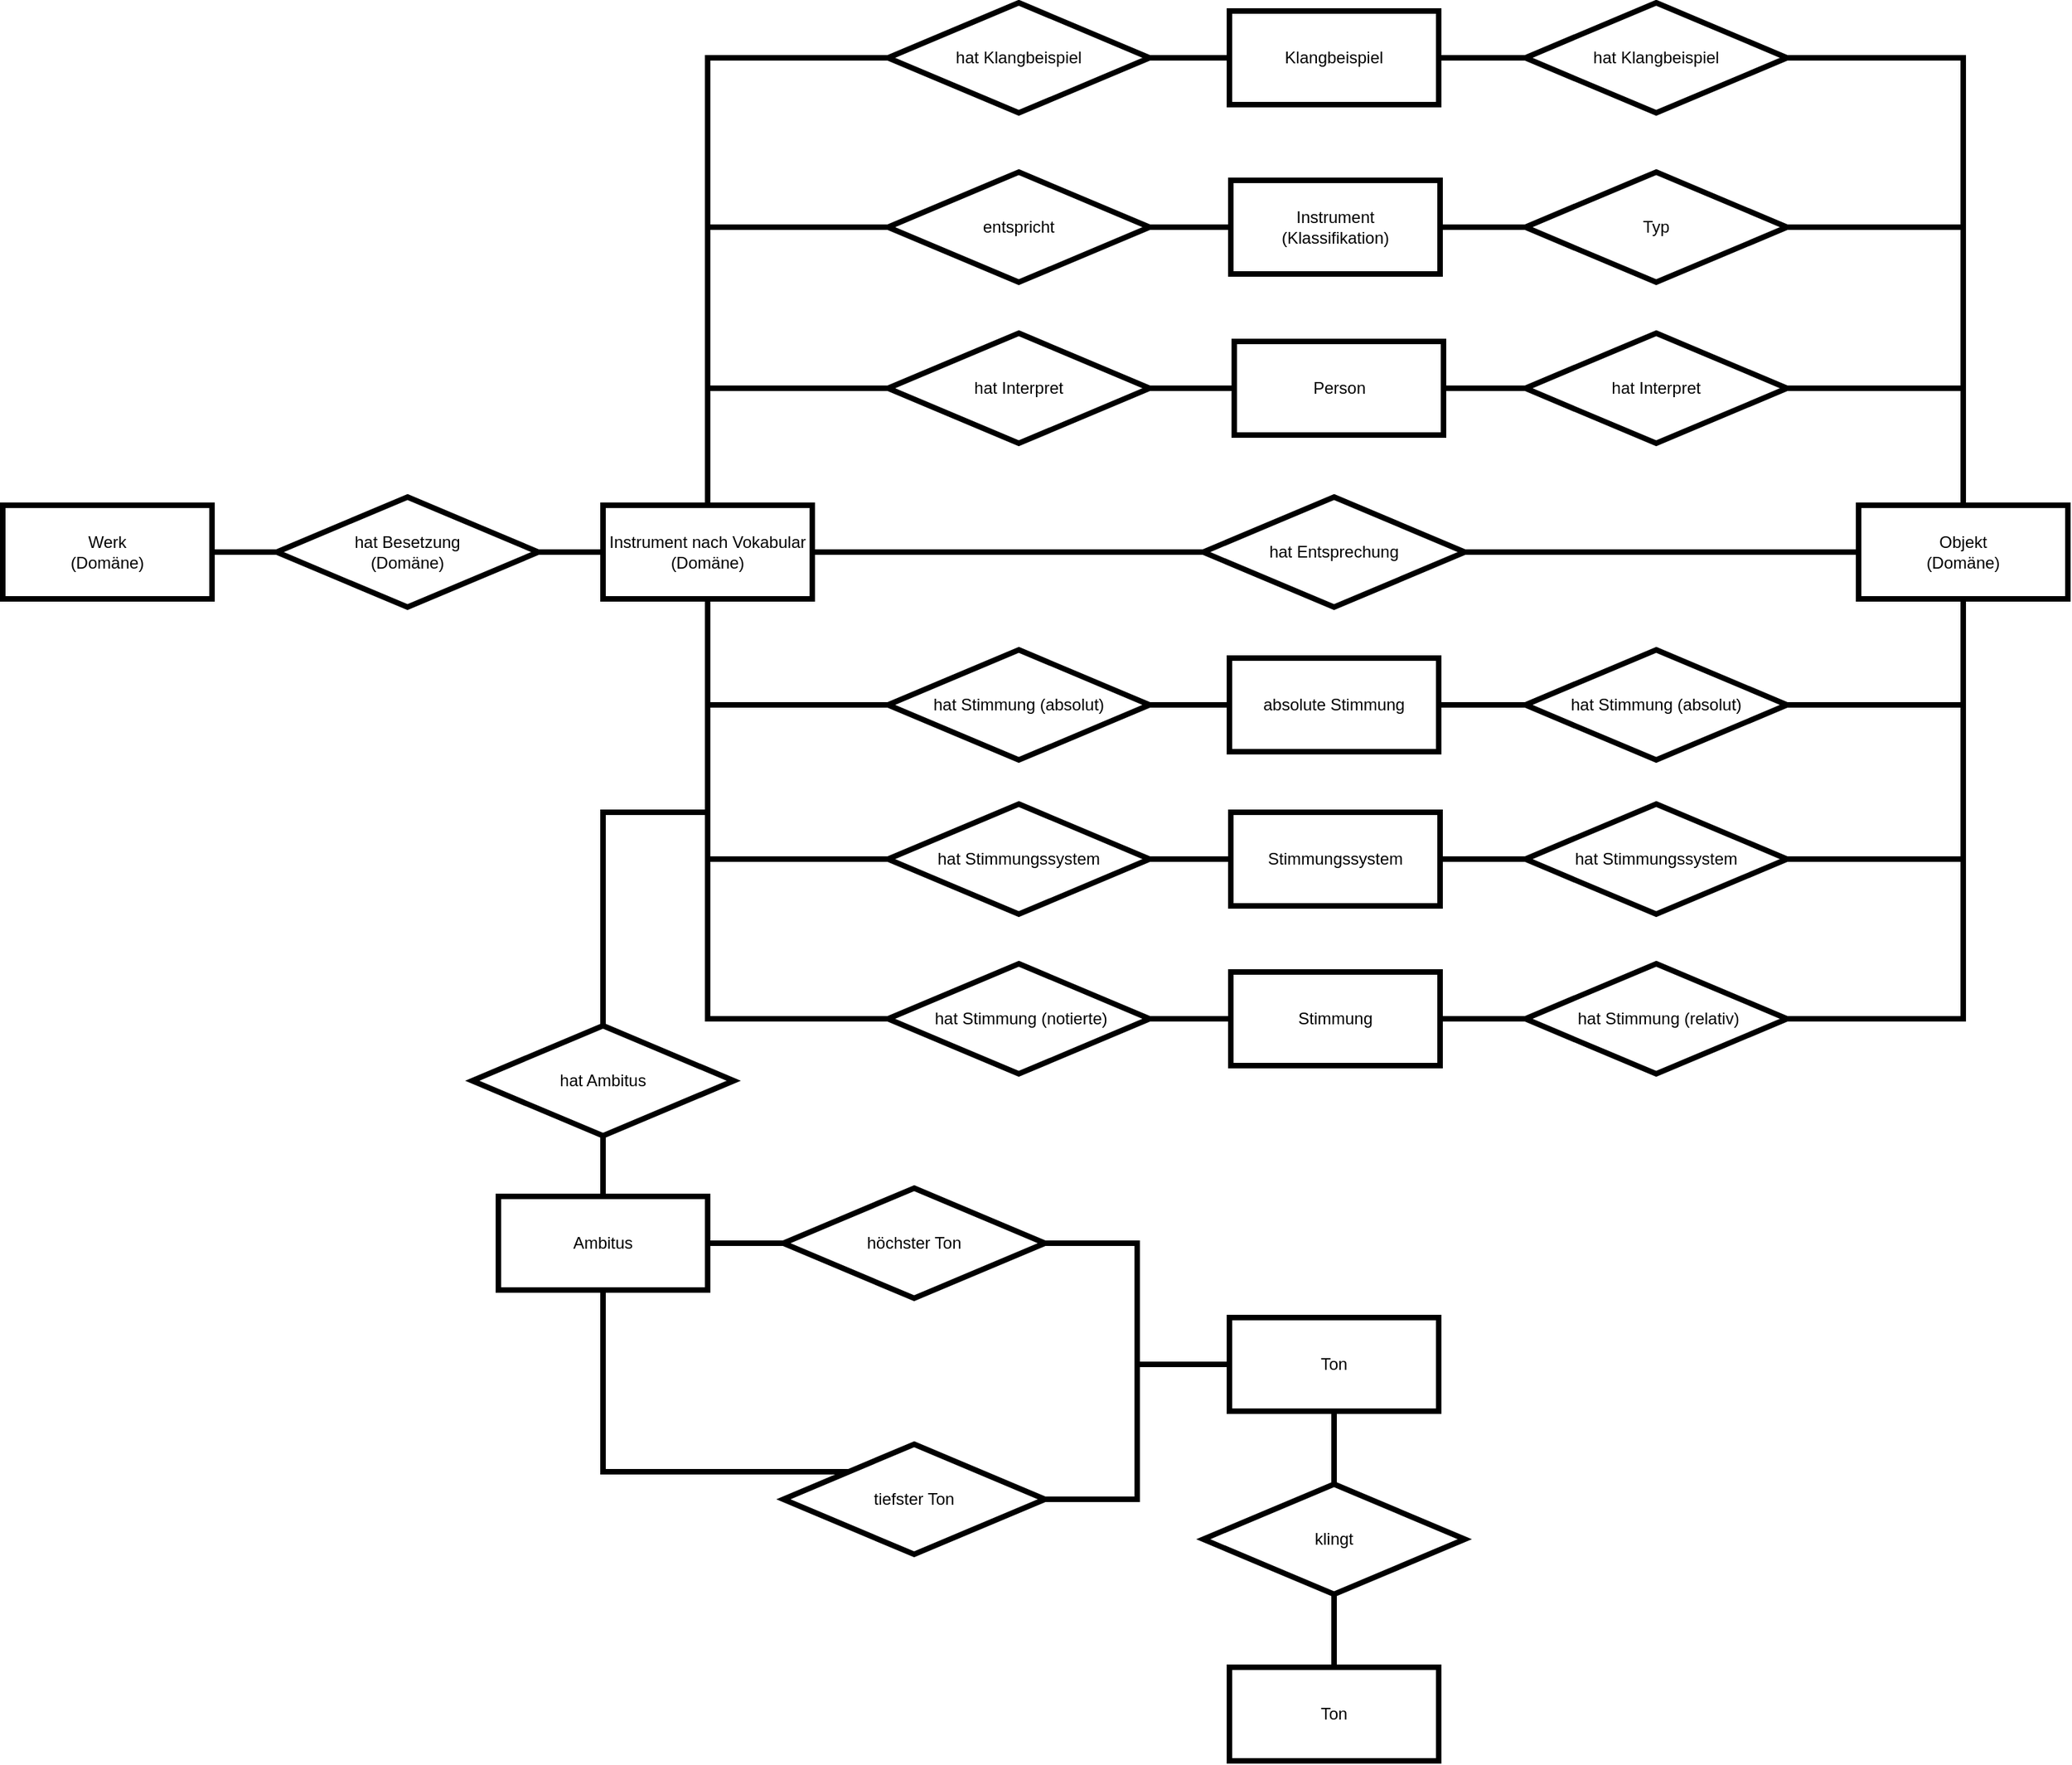 <mxfile version="12.9.8" type="device"><diagram id="0" name="Page-1"><mxGraphModel dx="946" dy="1797" grid="0" gridSize="10" guides="1" tooltips="1" connect="1" arrows="0" fold="1" page="1" pageScale="1" pageWidth="826" pageHeight="1169" math="0" shadow="0"><root><mxCell id="0"/><mxCell id="1" parent="0"/><mxCell id="m6ph0pmmL7J3zKuTAGov-68" style="edgeStyle=orthogonalEdgeStyle;rounded=0;orthogonalLoop=1;jettySize=auto;html=1;exitX=1;exitY=0.5;exitDx=0;exitDy=0;entryX=0;entryY=0.5;entryDx=0;entryDy=0;endArrow=none;endFill=0;strokeWidth=4;" edge="1" parent="1" source="m6ph0pmmL7J3zKuTAGov-38" target="m6ph0pmmL7J3zKuTAGov-53"><mxGeometry relative="1" as="geometry"/></mxCell><mxCell id="m6ph0pmmL7J3zKuTAGov-38" value="hat Besetzung&lt;br&gt;(Domäne)" style="rhombus;whiteSpace=wrap;html=1;strokeWidth=4;" vertex="1" parent="1"><mxGeometry x="243" y="198" width="190" height="80" as="geometry"/></mxCell><mxCell id="m6ph0pmmL7J3zKuTAGov-72" style="edgeStyle=orthogonalEdgeStyle;rounded=0;orthogonalLoop=1;jettySize=auto;html=1;exitX=1;exitY=0.5;exitDx=0;exitDy=0;entryX=0;entryY=0.5;entryDx=0;entryDy=0;endArrow=none;endFill=0;strokeWidth=4;" edge="1" parent="1" source="m6ph0pmmL7J3zKuTAGov-44" target="m6ph0pmmL7J3zKuTAGov-56"><mxGeometry relative="1" as="geometry"/></mxCell><mxCell id="m6ph0pmmL7J3zKuTAGov-44" value="hat Interpret" style="rhombus;whiteSpace=wrap;html=1;strokeWidth=4;" vertex="1" parent="1"><mxGeometry x="687" y="79" width="190" height="80" as="geometry"/></mxCell><mxCell id="m6ph0pmmL7J3zKuTAGov-74" style="edgeStyle=orthogonalEdgeStyle;rounded=0;orthogonalLoop=1;jettySize=auto;html=1;exitX=1;exitY=0.5;exitDx=0;exitDy=0;entryX=0;entryY=0.5;entryDx=0;entryDy=0;endArrow=none;endFill=0;strokeWidth=4;" edge="1" parent="1" source="m6ph0pmmL7J3zKuTAGov-46" target="m6ph0pmmL7J3zKuTAGov-52"><mxGeometry relative="1" as="geometry"/></mxCell><mxCell id="m6ph0pmmL7J3zKuTAGov-46" value="entspricht" style="rhombus;whiteSpace=wrap;html=1;strokeWidth=4;" vertex="1" parent="1"><mxGeometry x="687" y="-38" width="190" height="80" as="geometry"/></mxCell><mxCell id="m6ph0pmmL7J3zKuTAGov-62" style="edgeStyle=orthogonalEdgeStyle;rounded=0;orthogonalLoop=1;jettySize=auto;html=1;exitX=0;exitY=0.5;exitDx=0;exitDy=0;entryX=1;entryY=0.5;entryDx=0;entryDy=0;endArrow=none;endFill=0;strokeWidth=4;" edge="1" parent="1" source="m6ph0pmmL7J3zKuTAGov-47" target="m6ph0pmmL7J3zKuTAGov-53"><mxGeometry relative="1" as="geometry"/></mxCell><mxCell id="m6ph0pmmL7J3zKuTAGov-63" style="edgeStyle=orthogonalEdgeStyle;rounded=0;orthogonalLoop=1;jettySize=auto;html=1;exitX=1;exitY=0.5;exitDx=0;exitDy=0;entryX=0;entryY=0.5;entryDx=0;entryDy=0;endArrow=none;endFill=0;strokeWidth=4;" edge="1" parent="1" source="m6ph0pmmL7J3zKuTAGov-47" target="m6ph0pmmL7J3zKuTAGov-51"><mxGeometry relative="1" as="geometry"/></mxCell><mxCell id="m6ph0pmmL7J3zKuTAGov-47" value="hat Entsprechung" style="rhombus;whiteSpace=wrap;html=1;strokeWidth=4;" vertex="1" parent="1"><mxGeometry x="916" y="198" width="190" height="80" as="geometry"/></mxCell><mxCell id="m6ph0pmmL7J3zKuTAGov-118" style="edgeStyle=orthogonalEdgeStyle;rounded=0;orthogonalLoop=1;jettySize=auto;html=1;exitX=0.5;exitY=1;exitDx=0;exitDy=0;entryX=0.5;entryY=0;entryDx=0;entryDy=0;endArrow=none;endFill=0;strokeWidth=4;" edge="1" parent="1" source="m6ph0pmmL7J3zKuTAGov-49" target="m6ph0pmmL7J3zKuTAGov-114"><mxGeometry relative="1" as="geometry"/></mxCell><mxCell id="m6ph0pmmL7J3zKuTAGov-49" value="Ton" style="rounded=0;whiteSpace=wrap;html=1;strokeWidth=4;" vertex="1" parent="1"><mxGeometry x="935" y="794" width="152" height="68" as="geometry"/></mxCell><mxCell id="m6ph0pmmL7J3zKuTAGov-67" style="edgeStyle=orthogonalEdgeStyle;rounded=0;orthogonalLoop=1;jettySize=auto;html=1;exitX=1;exitY=0.5;exitDx=0;exitDy=0;entryX=0;entryY=0.5;entryDx=0;entryDy=0;endArrow=none;endFill=0;strokeWidth=4;" edge="1" parent="1" source="m6ph0pmmL7J3zKuTAGov-50" target="m6ph0pmmL7J3zKuTAGov-38"><mxGeometry relative="1" as="geometry"/></mxCell><mxCell id="m6ph0pmmL7J3zKuTAGov-50" value="Werk&lt;br&gt;(Domäne)" style="rounded=0;whiteSpace=wrap;html=1;strokeWidth=4;" vertex="1" parent="1"><mxGeometry x="44" y="204" width="152" height="68" as="geometry"/></mxCell><mxCell id="m6ph0pmmL7J3zKuTAGov-69" style="edgeStyle=orthogonalEdgeStyle;rounded=0;orthogonalLoop=1;jettySize=auto;html=1;exitX=0.5;exitY=0;exitDx=0;exitDy=0;entryX=1;entryY=0.5;entryDx=0;entryDy=0;endArrow=none;endFill=0;strokeWidth=4;" edge="1" parent="1" source="m6ph0pmmL7J3zKuTAGov-51" target="m6ph0pmmL7J3zKuTAGov-55"><mxGeometry relative="1" as="geometry"/></mxCell><mxCell id="m6ph0pmmL7J3zKuTAGov-51" value="Objekt&lt;br&gt;(Domäne)" style="rounded=0;whiteSpace=wrap;html=1;strokeWidth=4;" vertex="1" parent="1"><mxGeometry x="1392" y="204" width="152" height="68" as="geometry"/></mxCell><mxCell id="m6ph0pmmL7J3zKuTAGov-52" value="Instrument &lt;br&gt;(Klassifikation)" style="rounded=0;whiteSpace=wrap;html=1;strokeWidth=4;" vertex="1" parent="1"><mxGeometry x="936" y="-32" width="152" height="68" as="geometry"/></mxCell><mxCell id="m6ph0pmmL7J3zKuTAGov-71" style="edgeStyle=orthogonalEdgeStyle;rounded=0;orthogonalLoop=1;jettySize=auto;html=1;exitX=0.5;exitY=0;exitDx=0;exitDy=0;entryX=0;entryY=0.5;entryDx=0;entryDy=0;endArrow=none;endFill=0;strokeWidth=4;" edge="1" parent="1" source="m6ph0pmmL7J3zKuTAGov-53" target="m6ph0pmmL7J3zKuTAGov-44"><mxGeometry relative="1" as="geometry"/></mxCell><mxCell id="m6ph0pmmL7J3zKuTAGov-73" style="edgeStyle=orthogonalEdgeStyle;rounded=0;orthogonalLoop=1;jettySize=auto;html=1;exitX=0.5;exitY=0;exitDx=0;exitDy=0;endArrow=none;endFill=0;entryX=0;entryY=0.5;entryDx=0;entryDy=0;strokeWidth=4;" edge="1" parent="1" source="m6ph0pmmL7J3zKuTAGov-53" target="m6ph0pmmL7J3zKuTAGov-46"><mxGeometry relative="1" as="geometry"><mxPoint x="516" y="61" as="targetPoint"/></mxGeometry></mxCell><mxCell id="m6ph0pmmL7J3zKuTAGov-75" style="edgeStyle=orthogonalEdgeStyle;rounded=0;orthogonalLoop=1;jettySize=auto;html=1;exitX=0.5;exitY=0;exitDx=0;exitDy=0;entryX=0;entryY=0.5;entryDx=0;entryDy=0;endArrow=none;endFill=0;strokeWidth=4;" edge="1" parent="1" source="m6ph0pmmL7J3zKuTAGov-53" target="m6ph0pmmL7J3zKuTAGov-59"><mxGeometry relative="1" as="geometry"/></mxCell><mxCell id="m6ph0pmmL7J3zKuTAGov-92" style="edgeStyle=orthogonalEdgeStyle;rounded=0;orthogonalLoop=1;jettySize=auto;html=1;exitX=0.5;exitY=1;exitDx=0;exitDy=0;entryX=0;entryY=0.5;entryDx=0;entryDy=0;endArrow=none;endFill=0;strokeWidth=4;" edge="1" parent="1" source="m6ph0pmmL7J3zKuTAGov-53" target="m6ph0pmmL7J3zKuTAGov-88"><mxGeometry relative="1" as="geometry"/></mxCell><mxCell id="m6ph0pmmL7J3zKuTAGov-103" style="edgeStyle=orthogonalEdgeStyle;rounded=0;orthogonalLoop=1;jettySize=auto;html=1;exitX=0.5;exitY=1;exitDx=0;exitDy=0;entryX=0;entryY=0.5;entryDx=0;entryDy=0;endArrow=none;endFill=0;strokeWidth=4;" edge="1" parent="1" source="m6ph0pmmL7J3zKuTAGov-53" target="m6ph0pmmL7J3zKuTAGov-91"><mxGeometry relative="1" as="geometry"/></mxCell><mxCell id="m6ph0pmmL7J3zKuTAGov-53" value="Instrument nach Vokabular&lt;br&gt;(Domäne)" style="rounded=0;whiteSpace=wrap;html=1;strokeWidth=4;" vertex="1" parent="1"><mxGeometry x="480" y="204" width="152" height="68" as="geometry"/></mxCell><mxCell id="m6ph0pmmL7J3zKuTAGov-70" style="edgeStyle=orthogonalEdgeStyle;rounded=0;orthogonalLoop=1;jettySize=auto;html=1;exitX=0;exitY=0.5;exitDx=0;exitDy=0;entryX=1;entryY=0.5;entryDx=0;entryDy=0;endArrow=none;endFill=0;strokeWidth=4;" edge="1" parent="1" source="m6ph0pmmL7J3zKuTAGov-55" target="m6ph0pmmL7J3zKuTAGov-56"><mxGeometry relative="1" as="geometry"/></mxCell><mxCell id="m6ph0pmmL7J3zKuTAGov-55" value="hat Interpret" style="rhombus;whiteSpace=wrap;html=1;strokeWidth=4;" vertex="1" parent="1"><mxGeometry x="1150" y="79" width="190" height="80" as="geometry"/></mxCell><mxCell id="m6ph0pmmL7J3zKuTAGov-56" value="Person" style="rounded=0;whiteSpace=wrap;html=1;strokeWidth=4;" vertex="1" parent="1"><mxGeometry x="938.5" y="85" width="152" height="68" as="geometry"/></mxCell><mxCell id="m6ph0pmmL7J3zKuTAGov-65" style="edgeStyle=orthogonalEdgeStyle;rounded=0;orthogonalLoop=1;jettySize=auto;html=1;exitX=1;exitY=0.5;exitDx=0;exitDy=0;entryX=0;entryY=0.5;entryDx=0;entryDy=0;endArrow=none;endFill=0;strokeWidth=4;" edge="1" parent="1" source="m6ph0pmmL7J3zKuTAGov-57" target="m6ph0pmmL7J3zKuTAGov-58"><mxGeometry relative="1" as="geometry"/></mxCell><mxCell id="m6ph0pmmL7J3zKuTAGov-57" value="Klangbeispiel" style="rounded=0;whiteSpace=wrap;html=1;strokeWidth=4;" vertex="1" parent="1"><mxGeometry x="935" y="-155" width="152" height="68" as="geometry"/></mxCell><mxCell id="m6ph0pmmL7J3zKuTAGov-66" style="edgeStyle=orthogonalEdgeStyle;rounded=0;orthogonalLoop=1;jettySize=auto;html=1;exitX=1;exitY=0.5;exitDx=0;exitDy=0;entryX=0.5;entryY=0;entryDx=0;entryDy=0;endArrow=none;endFill=0;strokeWidth=4;" edge="1" parent="1" source="m6ph0pmmL7J3zKuTAGov-58" target="m6ph0pmmL7J3zKuTAGov-51"><mxGeometry relative="1" as="geometry"><mxPoint x="1503" y="125" as="targetPoint"/></mxGeometry></mxCell><mxCell id="m6ph0pmmL7J3zKuTAGov-58" value="hat Klangbeispiel" style="rhombus;whiteSpace=wrap;html=1;strokeWidth=4;" vertex="1" parent="1"><mxGeometry x="1150" y="-161" width="190" height="80" as="geometry"/></mxCell><mxCell id="m6ph0pmmL7J3zKuTAGov-76" style="edgeStyle=orthogonalEdgeStyle;rounded=0;orthogonalLoop=1;jettySize=auto;html=1;exitX=1;exitY=0.5;exitDx=0;exitDy=0;entryX=0;entryY=0.5;entryDx=0;entryDy=0;endArrow=none;endFill=0;strokeWidth=4;" edge="1" parent="1" source="m6ph0pmmL7J3zKuTAGov-59" target="m6ph0pmmL7J3zKuTAGov-57"><mxGeometry relative="1" as="geometry"/></mxCell><mxCell id="m6ph0pmmL7J3zKuTAGov-59" value="hat Klangbeispiel" style="rhombus;whiteSpace=wrap;html=1;strokeWidth=4;" vertex="1" parent="1"><mxGeometry x="687" y="-161" width="190" height="80" as="geometry"/></mxCell><mxCell id="m6ph0pmmL7J3zKuTAGov-78" style="edgeStyle=orthogonalEdgeStyle;rounded=0;orthogonalLoop=1;jettySize=auto;html=1;exitX=1;exitY=0.5;exitDx=0;exitDy=0;entryX=0.5;entryY=0;entryDx=0;entryDy=0;endArrow=none;endFill=0;strokeWidth=4;" edge="1" parent="1" source="m6ph0pmmL7J3zKuTAGov-77" target="m6ph0pmmL7J3zKuTAGov-51"><mxGeometry relative="1" as="geometry"/></mxCell><mxCell id="m6ph0pmmL7J3zKuTAGov-79" style="rounded=0;orthogonalLoop=1;jettySize=auto;html=1;exitX=0;exitY=0.5;exitDx=0;exitDy=0;entryX=1;entryY=0.5;entryDx=0;entryDy=0;endArrow=none;endFill=0;edgeStyle=orthogonalEdgeStyle;strokeWidth=4;" edge="1" parent="1" source="m6ph0pmmL7J3zKuTAGov-77" target="m6ph0pmmL7J3zKuTAGov-52"><mxGeometry relative="1" as="geometry"/></mxCell><mxCell id="m6ph0pmmL7J3zKuTAGov-77" value="Typ" style="rhombus;whiteSpace=wrap;html=1;strokeWidth=4;" vertex="1" parent="1"><mxGeometry x="1150" y="-38" width="190" height="80" as="geometry"/></mxCell><mxCell id="m6ph0pmmL7J3zKuTAGov-81" value="Ambitus" style="rounded=0;whiteSpace=wrap;html=1;strokeWidth=4;" vertex="1" parent="1"><mxGeometry x="404" y="706" width="152" height="68" as="geometry"/></mxCell><mxCell id="m6ph0pmmL7J3zKuTAGov-101" style="edgeStyle=orthogonalEdgeStyle;rounded=0;orthogonalLoop=1;jettySize=auto;html=1;exitX=1;exitY=0.5;exitDx=0;exitDy=0;entryX=0;entryY=0.5;entryDx=0;entryDy=0;endArrow=none;endFill=0;strokeWidth=4;" edge="1" parent="1" source="m6ph0pmmL7J3zKuTAGov-82" target="m6ph0pmmL7J3zKuTAGov-100"><mxGeometry relative="1" as="geometry"/></mxCell><mxCell id="m6ph0pmmL7J3zKuTAGov-82" value="Stimmungssystem" style="rounded=0;whiteSpace=wrap;html=1;strokeWidth=4;" vertex="1" parent="1"><mxGeometry x="936" y="427" width="152" height="68" as="geometry"/></mxCell><mxCell id="m6ph0pmmL7J3zKuTAGov-94" style="edgeStyle=orthogonalEdgeStyle;rounded=0;orthogonalLoop=1;jettySize=auto;html=1;exitX=1;exitY=0.5;exitDx=0;exitDy=0;entryX=0;entryY=0.5;entryDx=0;entryDy=0;endArrow=none;endFill=0;strokeWidth=4;" edge="1" parent="1" source="m6ph0pmmL7J3zKuTAGov-83" target="m6ph0pmmL7J3zKuTAGov-89"><mxGeometry relative="1" as="geometry"/></mxCell><mxCell id="m6ph0pmmL7J3zKuTAGov-83" value="absolute Stimmung" style="rounded=0;whiteSpace=wrap;html=1;strokeWidth=4;" vertex="1" parent="1"><mxGeometry x="935" y="315" width="152" height="68" as="geometry"/></mxCell><mxCell id="m6ph0pmmL7J3zKuTAGov-113" style="edgeStyle=orthogonalEdgeStyle;rounded=0;orthogonalLoop=1;jettySize=auto;html=1;exitX=0;exitY=0.5;exitDx=0;exitDy=0;entryX=1;entryY=0.5;entryDx=0;entryDy=0;endArrow=none;endFill=0;strokeWidth=4;" edge="1" parent="1" source="m6ph0pmmL7J3zKuTAGov-85" target="m6ph0pmmL7J3zKuTAGov-81"><mxGeometry relative="1" as="geometry"/></mxCell><mxCell id="m6ph0pmmL7J3zKuTAGov-116" style="edgeStyle=orthogonalEdgeStyle;rounded=0;orthogonalLoop=1;jettySize=auto;html=1;exitX=1;exitY=0.5;exitDx=0;exitDy=0;entryX=0;entryY=0.5;entryDx=0;entryDy=0;endArrow=none;endFill=0;strokeWidth=4;" edge="1" parent="1" source="m6ph0pmmL7J3zKuTAGov-85" target="m6ph0pmmL7J3zKuTAGov-49"><mxGeometry relative="1" as="geometry"/></mxCell><mxCell id="m6ph0pmmL7J3zKuTAGov-85" value="höchster Ton" style="rhombus;whiteSpace=wrap;html=1;strokeWidth=4;" vertex="1" parent="1"><mxGeometry x="611" y="700" width="190" height="80" as="geometry"/></mxCell><mxCell id="m6ph0pmmL7J3zKuTAGov-112" style="edgeStyle=orthogonalEdgeStyle;rounded=0;orthogonalLoop=1;jettySize=auto;html=1;exitX=0;exitY=0;exitDx=0;exitDy=0;entryX=0.5;entryY=1;entryDx=0;entryDy=0;endArrow=none;endFill=0;strokeWidth=4;" edge="1" parent="1" source="m6ph0pmmL7J3zKuTAGov-86" target="m6ph0pmmL7J3zKuTAGov-81"><mxGeometry relative="1" as="geometry"/></mxCell><mxCell id="m6ph0pmmL7J3zKuTAGov-117" style="edgeStyle=orthogonalEdgeStyle;rounded=0;orthogonalLoop=1;jettySize=auto;html=1;exitX=1;exitY=0.5;exitDx=0;exitDy=0;entryX=0;entryY=0.5;entryDx=0;entryDy=0;endArrow=none;endFill=0;strokeWidth=4;" edge="1" parent="1" source="m6ph0pmmL7J3zKuTAGov-86" target="m6ph0pmmL7J3zKuTAGov-49"><mxGeometry relative="1" as="geometry"/></mxCell><mxCell id="m6ph0pmmL7J3zKuTAGov-86" value="tiefster Ton" style="rhombus;whiteSpace=wrap;html=1;strokeWidth=4;" vertex="1" parent="1"><mxGeometry x="611" y="886" width="190" height="80" as="geometry"/></mxCell><mxCell id="m6ph0pmmL7J3zKuTAGov-110" style="edgeStyle=orthogonalEdgeStyle;rounded=0;orthogonalLoop=1;jettySize=auto;html=1;exitX=0.5;exitY=0;exitDx=0;exitDy=0;entryX=0.5;entryY=1;entryDx=0;entryDy=0;endArrow=none;endFill=0;strokeWidth=4;" edge="1" parent="1" source="m6ph0pmmL7J3zKuTAGov-87" target="m6ph0pmmL7J3zKuTAGov-53"><mxGeometry relative="1" as="geometry"/></mxCell><mxCell id="m6ph0pmmL7J3zKuTAGov-111" style="edgeStyle=orthogonalEdgeStyle;rounded=0;orthogonalLoop=1;jettySize=auto;html=1;exitX=0.5;exitY=1;exitDx=0;exitDy=0;entryX=0.5;entryY=0;entryDx=0;entryDy=0;endArrow=none;endFill=0;strokeWidth=4;" edge="1" parent="1" source="m6ph0pmmL7J3zKuTAGov-87" target="m6ph0pmmL7J3zKuTAGov-81"><mxGeometry relative="1" as="geometry"/></mxCell><mxCell id="m6ph0pmmL7J3zKuTAGov-87" value="hat Ambitus" style="rhombus;whiteSpace=wrap;html=1;strokeWidth=4;" vertex="1" parent="1"><mxGeometry x="385" y="582" width="190" height="80" as="geometry"/></mxCell><mxCell id="m6ph0pmmL7J3zKuTAGov-93" style="edgeStyle=orthogonalEdgeStyle;rounded=0;orthogonalLoop=1;jettySize=auto;html=1;exitX=1;exitY=0.5;exitDx=0;exitDy=0;entryX=0;entryY=0.5;entryDx=0;entryDy=0;endArrow=none;endFill=0;strokeWidth=4;" edge="1" parent="1" source="m6ph0pmmL7J3zKuTAGov-88" target="m6ph0pmmL7J3zKuTAGov-83"><mxGeometry relative="1" as="geometry"/></mxCell><mxCell id="m6ph0pmmL7J3zKuTAGov-88" value="hat Stimmung (absolut)" style="rhombus;whiteSpace=wrap;html=1;strokeWidth=4;" vertex="1" parent="1"><mxGeometry x="687" y="309" width="190" height="80" as="geometry"/></mxCell><mxCell id="m6ph0pmmL7J3zKuTAGov-95" style="edgeStyle=orthogonalEdgeStyle;rounded=0;orthogonalLoop=1;jettySize=auto;html=1;exitX=1;exitY=0.5;exitDx=0;exitDy=0;entryX=0.5;entryY=1;entryDx=0;entryDy=0;endArrow=none;endFill=0;strokeWidth=4;" edge="1" parent="1" source="m6ph0pmmL7J3zKuTAGov-89" target="m6ph0pmmL7J3zKuTAGov-51"><mxGeometry relative="1" as="geometry"/></mxCell><mxCell id="m6ph0pmmL7J3zKuTAGov-89" value="hat Stimmung (absolut)" style="rhombus;whiteSpace=wrap;html=1;strokeWidth=4;" vertex="1" parent="1"><mxGeometry x="1150" y="309" width="190" height="80" as="geometry"/></mxCell><mxCell id="m6ph0pmmL7J3zKuTAGov-108" style="edgeStyle=orthogonalEdgeStyle;rounded=0;orthogonalLoop=1;jettySize=auto;html=1;exitX=1;exitY=0.5;exitDx=0;exitDy=0;entryX=0;entryY=0.5;entryDx=0;entryDy=0;endArrow=none;endFill=0;strokeWidth=4;" edge="1" parent="1" source="m6ph0pmmL7J3zKuTAGov-90" target="m6ph0pmmL7J3zKuTAGov-105"><mxGeometry relative="1" as="geometry"/></mxCell><mxCell id="m6ph0pmmL7J3zKuTAGov-90" value="Stimmung" style="rounded=0;whiteSpace=wrap;html=1;strokeWidth=4;" vertex="1" parent="1"><mxGeometry x="936" y="543" width="152" height="68" as="geometry"/></mxCell><mxCell id="m6ph0pmmL7J3zKuTAGov-104" style="edgeStyle=orthogonalEdgeStyle;rounded=0;orthogonalLoop=1;jettySize=auto;html=1;exitX=1;exitY=0.5;exitDx=0;exitDy=0;entryX=0;entryY=0.5;entryDx=0;entryDy=0;endArrow=none;endFill=0;strokeWidth=4;" edge="1" parent="1" source="m6ph0pmmL7J3zKuTAGov-91" target="m6ph0pmmL7J3zKuTAGov-90"><mxGeometry relative="1" as="geometry"/></mxCell><mxCell id="m6ph0pmmL7J3zKuTAGov-91" value="&amp;nbsp;hat Stimmung (notierte)" style="rhombus;whiteSpace=wrap;html=1;strokeWidth=4;" vertex="1" parent="1"><mxGeometry x="687" y="537" width="190" height="80" as="geometry"/></mxCell><mxCell id="m6ph0pmmL7J3zKuTAGov-97" style="edgeStyle=orthogonalEdgeStyle;rounded=0;orthogonalLoop=1;jettySize=auto;html=1;exitX=0;exitY=0.5;exitDx=0;exitDy=0;entryX=0.5;entryY=1;entryDx=0;entryDy=0;endArrow=none;endFill=0;strokeWidth=4;" edge="1" parent="1" source="m6ph0pmmL7J3zKuTAGov-96" target="m6ph0pmmL7J3zKuTAGov-53"><mxGeometry relative="1" as="geometry"/></mxCell><mxCell id="m6ph0pmmL7J3zKuTAGov-98" style="edgeStyle=orthogonalEdgeStyle;rounded=0;orthogonalLoop=1;jettySize=auto;html=1;exitX=1;exitY=0.5;exitDx=0;exitDy=0;entryX=0;entryY=0.5;entryDx=0;entryDy=0;endArrow=none;endFill=0;strokeWidth=4;" edge="1" parent="1" source="m6ph0pmmL7J3zKuTAGov-96" target="m6ph0pmmL7J3zKuTAGov-82"><mxGeometry relative="1" as="geometry"/></mxCell><mxCell id="m6ph0pmmL7J3zKuTAGov-96" value="hat Stimmungssystem" style="rhombus;whiteSpace=wrap;html=1;strokeWidth=4;" vertex="1" parent="1"><mxGeometry x="687" y="421" width="190" height="80" as="geometry"/></mxCell><mxCell id="m6ph0pmmL7J3zKuTAGov-102" style="edgeStyle=orthogonalEdgeStyle;rounded=0;orthogonalLoop=1;jettySize=auto;html=1;exitX=1;exitY=0.5;exitDx=0;exitDy=0;entryX=0.5;entryY=1;entryDx=0;entryDy=0;endArrow=none;endFill=0;strokeWidth=4;" edge="1" parent="1" source="m6ph0pmmL7J3zKuTAGov-100" target="m6ph0pmmL7J3zKuTAGov-51"><mxGeometry relative="1" as="geometry"/></mxCell><mxCell id="m6ph0pmmL7J3zKuTAGov-100" value="hat Stimmungssystem" style="rhombus;whiteSpace=wrap;html=1;strokeWidth=4;" vertex="1" parent="1"><mxGeometry x="1150" y="421" width="190" height="80" as="geometry"/></mxCell><mxCell id="m6ph0pmmL7J3zKuTAGov-109" style="edgeStyle=orthogonalEdgeStyle;rounded=0;orthogonalLoop=1;jettySize=auto;html=1;exitX=1;exitY=0.5;exitDx=0;exitDy=0;entryX=0.5;entryY=1;entryDx=0;entryDy=0;endArrow=none;endFill=0;strokeWidth=4;" edge="1" parent="1" source="m6ph0pmmL7J3zKuTAGov-105" target="m6ph0pmmL7J3zKuTAGov-51"><mxGeometry relative="1" as="geometry"/></mxCell><mxCell id="m6ph0pmmL7J3zKuTAGov-105" value="&amp;nbsp;hat Stimmung (relativ)" style="rhombus;whiteSpace=wrap;html=1;strokeWidth=4;" vertex="1" parent="1"><mxGeometry x="1150" y="537" width="190" height="80" as="geometry"/></mxCell><mxCell id="m6ph0pmmL7J3zKuTAGov-119" style="edgeStyle=orthogonalEdgeStyle;rounded=0;orthogonalLoop=1;jettySize=auto;html=1;exitX=0.5;exitY=1;exitDx=0;exitDy=0;entryX=0.5;entryY=0;entryDx=0;entryDy=0;endArrow=none;endFill=0;strokeWidth=4;" edge="1" parent="1" source="m6ph0pmmL7J3zKuTAGov-114" target="m6ph0pmmL7J3zKuTAGov-115"><mxGeometry relative="1" as="geometry"/></mxCell><mxCell id="m6ph0pmmL7J3zKuTAGov-114" value="klingt" style="rhombus;whiteSpace=wrap;html=1;strokeWidth=4;" vertex="1" parent="1"><mxGeometry x="916" y="915" width="190" height="80" as="geometry"/></mxCell><mxCell id="m6ph0pmmL7J3zKuTAGov-115" value="Ton" style="rounded=0;whiteSpace=wrap;html=1;strokeWidth=4;" vertex="1" parent="1"><mxGeometry x="935" y="1048" width="152" height="68" as="geometry"/></mxCell></root></mxGraphModel></diagram></mxfile>